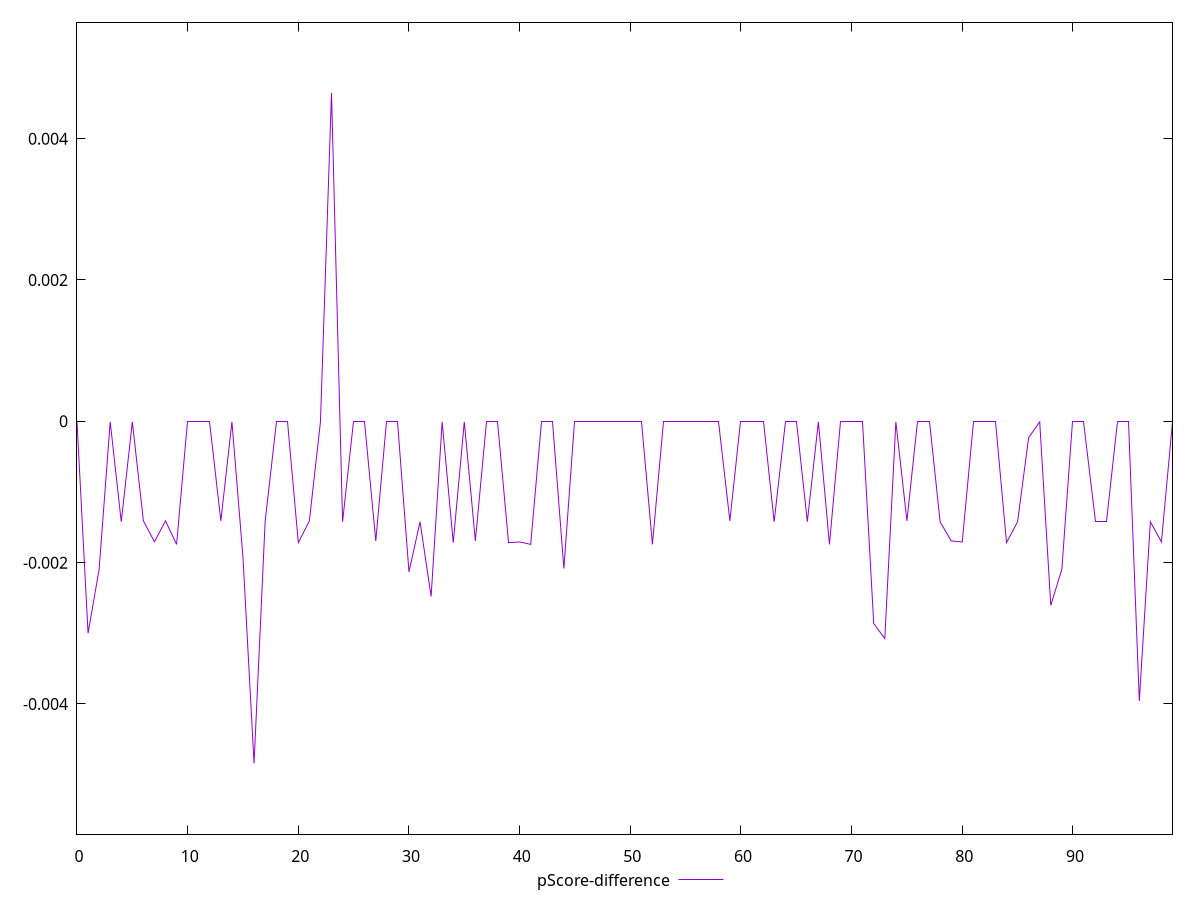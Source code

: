 reset

$pScoreDifference <<EOF
0 -0.000007647703967883501
1 -0.002998058766915279
2 -0.0020934931663214584
3 -0.000007647703967883501
4 -0.0014214787025055298
5 -0.000007647703967883501
6 -0.0014086565867752476
7 -0.001704923328550989
8 -0.0014086565867752476
9 -0.001741038205900436
10 -0.000007647703967883501
11 -0.000007647703967883501
12 -0.000007647703967883501
13 -0.0014086565867752476
14 -0.000007647703967883501
15 -0.0019275898523334334
16 -0.004841642289080239
17 -0.0014214787025055298
18 -0.000007647703967883501
19 -0.000007647703967883501
20 -0.0017171073519690605
21 -0.0014086565867752476
22 -0.000007647703967883501
23 0.004646548985289045
24 -0.0014214787025055298
25 -0.000007647703967883501
26 -0.000007647703967883501
27 -0.0016927989262656151
28 -0.000007647703967883501
29 -0.000007647703967883501
30 -0.0021314930375080365
31 -0.0014214787025055298
32 -0.0024790608913806134
33 -0.000007647703967883501
34 -0.0017171073519690605
35 -0.000007647703967883501
36 -0.0016927989262656151
37 -0.000007647703967883501
38 -0.000007647703967883501
39 -0.0017171073519690605
40 -0.0017073553591193669
41 -0.001741038205900436
42 -0.000007647703967883501
43 -0.000007647703967883501
44 -0.002082323128546726
45 -0.000007647703967883501
46 -0.000007647703967883501
47 -0.000007647703967883501
48 -0.000007647703967883501
49 -0.000007647703967883501
50 -0.000007647703967883501
51 -0.000007647703967883501
52 -0.001741038205900436
53 -0.000007647703967883501
54 -0.000007647703967883501
55 -0.000007647703967883501
56 -0.000007647703967883501
57 -0.000007647703967883501
58 -0.000007647703967883501
59 -0.0014086565867752476
60 -0.000007647703967883501
61 -0.000007647703967883501
62 -0.000007647703967883501
63 -0.0014214787025055298
64 -0.000007647703967883501
65 -0.000007647703967883501
66 -0.0014214787025055298
67 -0.000007647703967883501
68 -0.001741038205900436
69 -0.000007647703967883501
70 -0.000007647703967883501
71 -0.000007647703967883501
72 -0.0028620852694608567
73 -0.0030744213568889567
74 -0.000007647703967883501
75 -0.0014086565867752476
76 -0.000007647703967883501
77 -0.000007647703967883501
78 -0.0014214787025055298
79 -0.0016927989262656151
80 -0.0017073553591193669
81 -0.000007647703967883501
82 -0.000007647703967883501
83 -0.000007647703967883501
84 -0.0017171073519690605
85 -0.0014214787025055298
86 -0.00023039881218456237
87 -0.000007647703967883501
88 -0.0026058843074000526
89 -0.0020934931663214584
90 -0.000007647703967883501
91 -0.000007647703967883501
92 -0.0014214787025055298
93 -0.0014214787025055298
94 -0.000007647703967883501
95 -0.000007647703967883501
96 -0.003957341553551763
97 -0.0014214787025055298
98 -0.0017073553591193669
99 -0.000007647703967883501
EOF

set key outside below
set xrange [0:99]
set yrange [-0.005841642289080239:0.005646548985289045]
set trange [-0.005841642289080239:0.005646548985289045]
set terminal svg size 640, 500 enhanced background rgb 'white'
set output "reports/report_00028_2021-02-24T12-49-42.674Z/cumulative-layout-shift/samples/card/pScore-difference/values.svg"

plot $pScoreDifference title "pScore-difference" with line

reset
